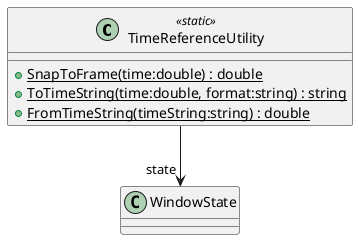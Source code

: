 @startuml
class TimeReferenceUtility <<static>> {
    + {static} SnapToFrame(time:double) : double
    + {static} ToTimeString(time:double, format:string) : string
    + {static} FromTimeString(timeString:string) : double
}
TimeReferenceUtility --> "state" WindowState
@enduml
